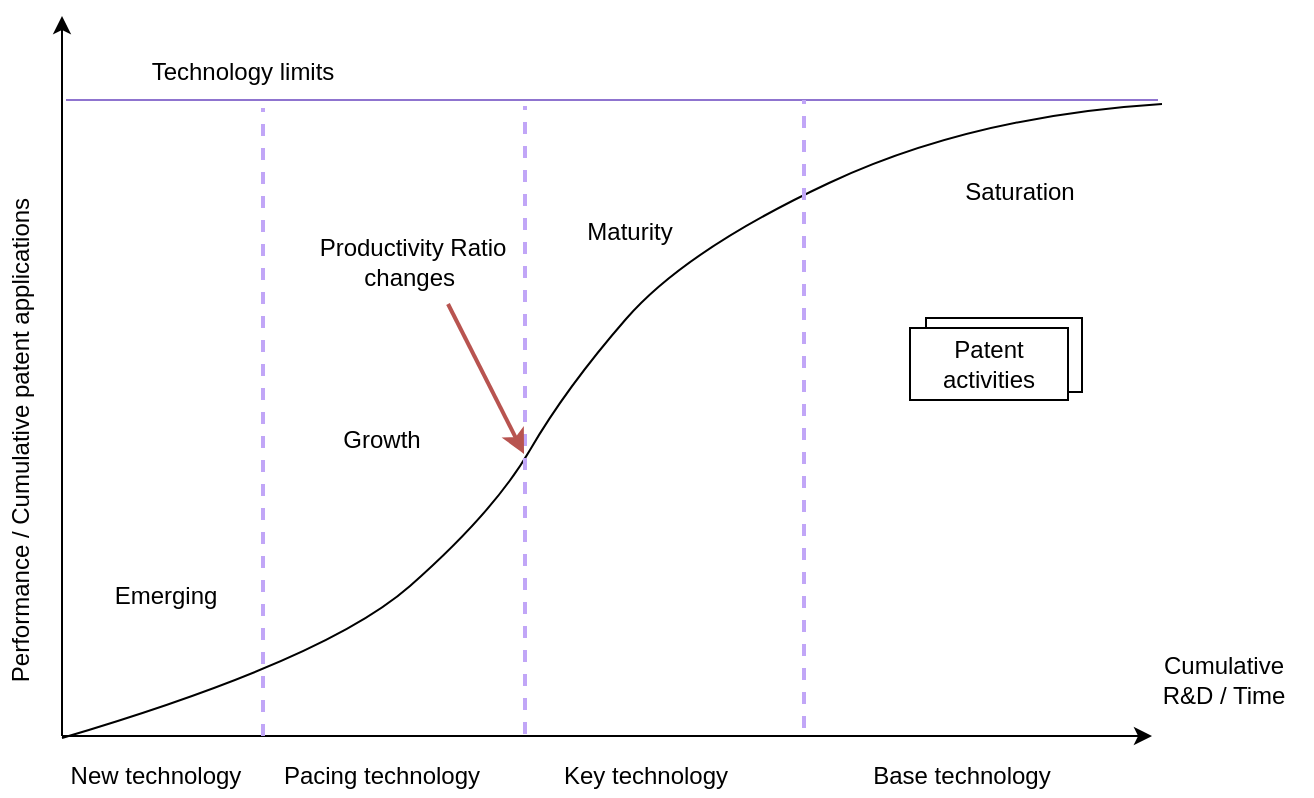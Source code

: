 <mxfile version="12.0.2" type="device" pages="1"><diagram id="dGiEqOWnTgCtksTcn6rb" name="Page-1"><mxGraphModel dx="1416" dy="666" grid="0" gridSize="10" guides="1" tooltips="1" connect="1" arrows="1" fold="1" page="1" pageScale="1" pageWidth="850" pageHeight="1100" math="0" shadow="0"><root><mxCell id="0"/><mxCell id="1" parent="0"/><mxCell id="0cYcanY8NjAgwP5jSA0--27" value="" style="rounded=0;whiteSpace=wrap;html=1;" vertex="1" parent="1"><mxGeometry x="632" y="311" width="78" height="37" as="geometry"/></mxCell><mxCell id="0cYcanY8NjAgwP5jSA0--1" value="" style="endArrow=classic;html=1;" edge="1" parent="1"><mxGeometry width="50" height="50" relative="1" as="geometry"><mxPoint x="200" y="520" as="sourcePoint"/><mxPoint x="200" y="160" as="targetPoint"/></mxGeometry></mxCell><mxCell id="0cYcanY8NjAgwP5jSA0--2" value="" style="endArrow=classic;html=1;" edge="1" parent="1"><mxGeometry width="50" height="50" relative="1" as="geometry"><mxPoint x="200" y="520" as="sourcePoint"/><mxPoint x="745" y="520" as="targetPoint"/></mxGeometry></mxCell><mxCell id="0cYcanY8NjAgwP5jSA0--3" value="" style="curved=1;endArrow=none;html=1;endFill=0;" edge="1" parent="1"><mxGeometry width="50" height="50" relative="1" as="geometry"><mxPoint x="200" y="521" as="sourcePoint"/><mxPoint x="750" y="204" as="targetPoint"/><Array as="points"><mxPoint x="332" y="482"/><mxPoint x="416" y="408"/><mxPoint x="452" y="346"/><mxPoint x="512" y="277"/><mxPoint x="655" y="210"/></Array></mxGeometry></mxCell><mxCell id="0cYcanY8NjAgwP5jSA0--4" value="" style="endArrow=none;html=1;fillColor=#e1d5e7;strokeColor=#8F74CF;" edge="1" parent="1"><mxGeometry width="50" height="50" relative="1" as="geometry"><mxPoint x="202" y="202" as="sourcePoint"/><mxPoint x="748" y="202" as="targetPoint"/></mxGeometry></mxCell><mxCell id="0cYcanY8NjAgwP5jSA0--7" value="Technology limits" style="text;html=1;resizable=0;points=[];align=center;verticalAlign=middle;labelBackgroundColor=#ffffff;fontStyle=0" vertex="1" connectable="0" parent="0cYcanY8NjAgwP5jSA0--4"><mxGeometry x="-0.297" y="-2" relative="1" as="geometry"><mxPoint x="-104" y="-16" as="offset"/></mxGeometry></mxCell><mxCell id="0cYcanY8NjAgwP5jSA0--5" value="" style="endArrow=none;dashed=1;html=1;strokeWidth=2;rounded=1;strokeColor=#C1A6F7;" edge="1" parent="1"><mxGeometry width="50" height="50" relative="1" as="geometry"><mxPoint x="300.5" y="520" as="sourcePoint"/><mxPoint x="300.5" y="206" as="targetPoint"/></mxGeometry></mxCell><mxCell id="0cYcanY8NjAgwP5jSA0--6" value="" style="endArrow=none;dashed=1;html=1;strokeWidth=2;rounded=1;fillColor=#e1d5e7;strokeColor=#C1A6F7;" edge="1" parent="1"><mxGeometry width="50" height="50" relative="1" as="geometry"><mxPoint x="431.5" y="519" as="sourcePoint"/><mxPoint x="431.5" y="205" as="targetPoint"/></mxGeometry></mxCell><mxCell id="0cYcanY8NjAgwP5jSA0--9" value="New technology" style="text;html=1;strokeColor=none;fillColor=none;align=center;verticalAlign=middle;whiteSpace=wrap;rounded=0;" vertex="1" parent="1"><mxGeometry x="198" y="530" width="98" height="20" as="geometry"/></mxCell><mxCell id="0cYcanY8NjAgwP5jSA0--10" value="Pacing technology" style="text;html=1;strokeColor=none;fillColor=none;align=center;verticalAlign=middle;whiteSpace=wrap;rounded=0;" vertex="1" parent="1"><mxGeometry x="288" y="530" width="144" height="20" as="geometry"/></mxCell><mxCell id="0cYcanY8NjAgwP5jSA0--11" value="" style="endArrow=none;dashed=1;html=1;strokeWidth=2;rounded=1;fillColor=#e1d5e7;strokeColor=#C1A6F7;" edge="1" parent="1"><mxGeometry width="50" height="50" relative="1" as="geometry"><mxPoint x="571" y="516" as="sourcePoint"/><mxPoint x="571" y="202" as="targetPoint"/></mxGeometry></mxCell><mxCell id="0cYcanY8NjAgwP5jSA0--12" value="Key technology" style="text;html=1;strokeColor=none;fillColor=none;align=center;verticalAlign=middle;whiteSpace=wrap;rounded=0;" vertex="1" parent="1"><mxGeometry x="420" y="530" width="144" height="20" as="geometry"/></mxCell><mxCell id="0cYcanY8NjAgwP5jSA0--13" value="Base technology" style="text;html=1;strokeColor=none;fillColor=none;align=center;verticalAlign=middle;whiteSpace=wrap;rounded=0;" vertex="1" parent="1"><mxGeometry x="578" y="530" width="144" height="20" as="geometry"/></mxCell><mxCell id="0cYcanY8NjAgwP5jSA0--14" value="Cumulative R&amp;amp;D / Time" style="text;html=1;strokeColor=none;fillColor=none;align=center;verticalAlign=middle;whiteSpace=wrap;rounded=0;" vertex="1" parent="1"><mxGeometry x="737" y="482" width="88" height="20" as="geometry"/></mxCell><mxCell id="0cYcanY8NjAgwP5jSA0--15" value="Emerging" style="text;html=1;strokeColor=none;fillColor=none;align=center;verticalAlign=middle;whiteSpace=wrap;rounded=0;" vertex="1" parent="1"><mxGeometry x="232" y="440" width="40" height="20" as="geometry"/></mxCell><mxCell id="0cYcanY8NjAgwP5jSA0--16" value="Growth" style="text;html=1;strokeColor=none;fillColor=none;align=center;verticalAlign=middle;whiteSpace=wrap;rounded=0;" vertex="1" parent="1"><mxGeometry x="340" y="362" width="40" height="20" as="geometry"/></mxCell><mxCell id="0cYcanY8NjAgwP5jSA0--17" value="Maturity" style="text;html=1;strokeColor=none;fillColor=none;align=center;verticalAlign=middle;whiteSpace=wrap;rounded=0;" vertex="1" parent="1"><mxGeometry x="464" y="258" width="40" height="20" as="geometry"/></mxCell><mxCell id="0cYcanY8NjAgwP5jSA0--18" value="Saturation" style="text;html=1;strokeColor=none;fillColor=none;align=center;verticalAlign=middle;whiteSpace=wrap;rounded=0;" vertex="1" parent="1"><mxGeometry x="659" y="238" width="40" height="20" as="geometry"/></mxCell><mxCell id="0cYcanY8NjAgwP5jSA0--20" value="Performance / Cumulative patent applications" style="text;html=1;strokeColor=none;fillColor=none;align=center;verticalAlign=middle;whiteSpace=wrap;rounded=0;rotation=-90;" vertex="1" parent="1"><mxGeometry x="47" y="362" width="265" height="20" as="geometry"/></mxCell><mxCell id="0cYcanY8NjAgwP5jSA0--22" value="Productivity Ratio changes&amp;nbsp;" style="text;html=1;strokeColor=none;fillColor=none;align=center;verticalAlign=middle;whiteSpace=wrap;rounded=0;" vertex="1" parent="1"><mxGeometry x="326" y="273" width="99" height="20" as="geometry"/></mxCell><mxCell id="0cYcanY8NjAgwP5jSA0--21" value="" style="endArrow=classic;html=1;strokeColor=#b85450;strokeWidth=2;fillColor=#f8cecc;" edge="1" parent="1"><mxGeometry width="50" height="50" relative="1" as="geometry"><mxPoint x="393" y="304" as="sourcePoint"/><mxPoint x="431" y="379" as="targetPoint"/></mxGeometry></mxCell><mxCell id="0cYcanY8NjAgwP5jSA0--26" value="Patent activities" style="rounded=0;whiteSpace=wrap;html=1;" vertex="1" parent="1"><mxGeometry x="624" y="316" width="79" height="36" as="geometry"/></mxCell></root></mxGraphModel></diagram></mxfile>